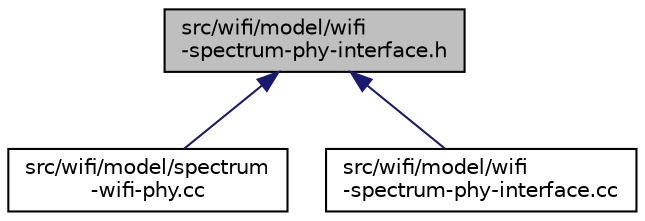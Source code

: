 digraph "src/wifi/model/wifi-spectrum-phy-interface.h"
{
 // LATEX_PDF_SIZE
  edge [fontname="Helvetica",fontsize="10",labelfontname="Helvetica",labelfontsize="10"];
  node [fontname="Helvetica",fontsize="10",shape=record];
  Node1 [label="src/wifi/model/wifi\l-spectrum-phy-interface.h",height=0.2,width=0.4,color="black", fillcolor="grey75", style="filled", fontcolor="black",tooltip=" "];
  Node1 -> Node2 [dir="back",color="midnightblue",fontsize="10",style="solid",fontname="Helvetica"];
  Node2 [label="src/wifi/model/spectrum\l-wifi-phy.cc",height=0.2,width=0.4,color="black", fillcolor="white", style="filled",URL="$spectrum-wifi-phy_8cc.html",tooltip=" "];
  Node1 -> Node3 [dir="back",color="midnightblue",fontsize="10",style="solid",fontname="Helvetica"];
  Node3 [label="src/wifi/model/wifi\l-spectrum-phy-interface.cc",height=0.2,width=0.4,color="black", fillcolor="white", style="filled",URL="$wifi-spectrum-phy-interface_8cc.html",tooltip=" "];
}
